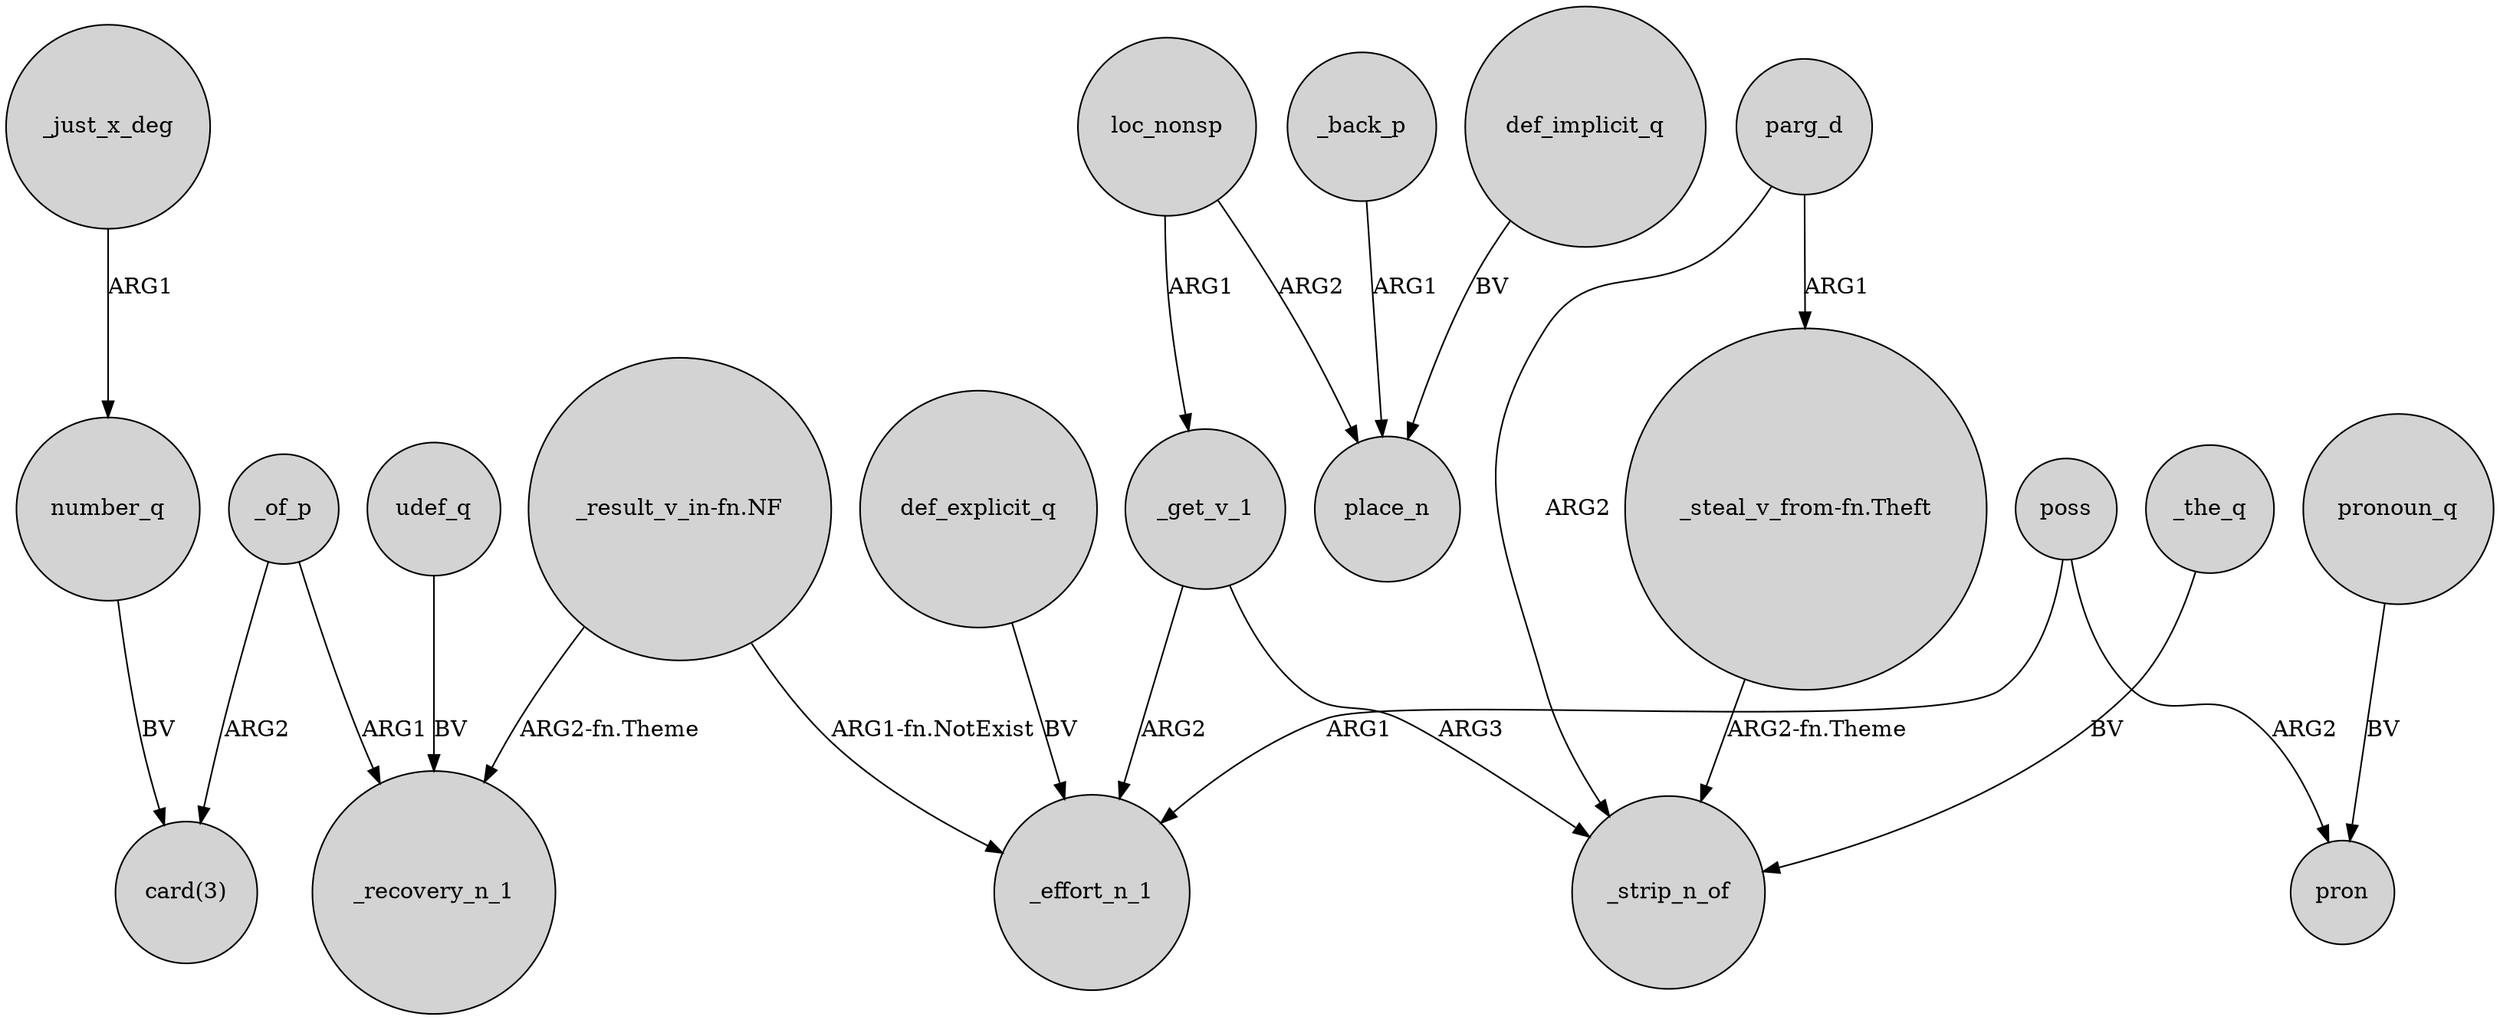 digraph {
	node [shape=circle style=filled]
	_of_p -> _recovery_n_1 [label=ARG1]
	loc_nonsp -> _get_v_1 [label=ARG1]
	poss -> pron [label=ARG2]
	_get_v_1 -> _strip_n_of [label=ARG3]
	_the_q -> _strip_n_of [label=BV]
	"_result_v_in-fn.NF" -> _effort_n_1 [label="ARG1-fn.NotExist"]
	"_result_v_in-fn.NF" -> _recovery_n_1 [label="ARG2-fn.Theme"]
	def_implicit_q -> place_n [label=BV]
	_of_p -> "card(3)" [label=ARG2]
	parg_d -> "_steal_v_from-fn.Theft" [label=ARG1]
	_just_x_deg -> number_q [label=ARG1]
	"_steal_v_from-fn.Theft" -> _strip_n_of [label="ARG2-fn.Theme"]
	pronoun_q -> pron [label=BV]
	parg_d -> _strip_n_of [label=ARG2]
	_get_v_1 -> _effort_n_1 [label=ARG2]
	def_explicit_q -> _effort_n_1 [label=BV]
	poss -> _effort_n_1 [label=ARG1]
	loc_nonsp -> place_n [label=ARG2]
	_back_p -> place_n [label=ARG1]
	number_q -> "card(3)" [label=BV]
	udef_q -> _recovery_n_1 [label=BV]
}
